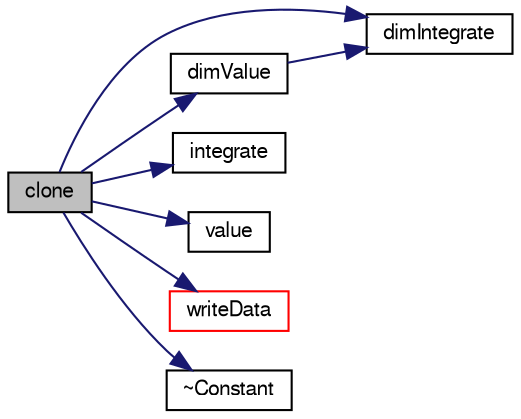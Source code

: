 digraph "clone"
{
  bgcolor="transparent";
  edge [fontname="FreeSans",fontsize="10",labelfontname="FreeSans",labelfontsize="10"];
  node [fontname="FreeSans",fontsize="10",shape=record];
  rankdir="LR";
  Node312 [label="clone",height=0.2,width=0.4,color="black", fillcolor="grey75", style="filled", fontcolor="black"];
  Node312 -> Node313 [color="midnightblue",fontsize="10",style="solid",fontname="FreeSans"];
  Node313 [label="dimIntegrate",height=0.2,width=0.4,color="black",URL="$a27654.html#aca93a96fdcfc2549d9efc3c72e090e40",tooltip="Integrate between two values and return dimensioned type. "];
  Node312 -> Node314 [color="midnightblue",fontsize="10",style="solid",fontname="FreeSans"];
  Node314 [label="dimValue",height=0.2,width=0.4,color="black",URL="$a27654.html#aa3acc2d781052ed90d30adb2777e587a",tooltip="Return dimensioned constant value. "];
  Node314 -> Node313 [color="midnightblue",fontsize="10",style="solid",fontname="FreeSans"];
  Node312 -> Node315 [color="midnightblue",fontsize="10",style="solid",fontname="FreeSans"];
  Node315 [label="integrate",height=0.2,width=0.4,color="black",URL="$a27654.html#ad2a57c33942565f457c179121c832e78",tooltip="Integrate between two values. "];
  Node312 -> Node316 [color="midnightblue",fontsize="10",style="solid",fontname="FreeSans"];
  Node316 [label="value",height=0.2,width=0.4,color="black",URL="$a27654.html#a8ac81035103f1c1f4da3244ff0d0bf46",tooltip="Return constant value. "];
  Node312 -> Node317 [color="midnightblue",fontsize="10",style="solid",fontname="FreeSans"];
  Node317 [label="writeData",height=0.2,width=0.4,color="red",URL="$a27654.html#a4a9a5e81ef203c89a365d47f0acc39b9",tooltip="Write in dictionary format. "];
  Node312 -> Node319 [color="midnightblue",fontsize="10",style="solid",fontname="FreeSans"];
  Node319 [label="~Constant",height=0.2,width=0.4,color="black",URL="$a27654.html#ad65da8101f8917b7fce7e0c32bcd63f3",tooltip="Destructor. "];
}
